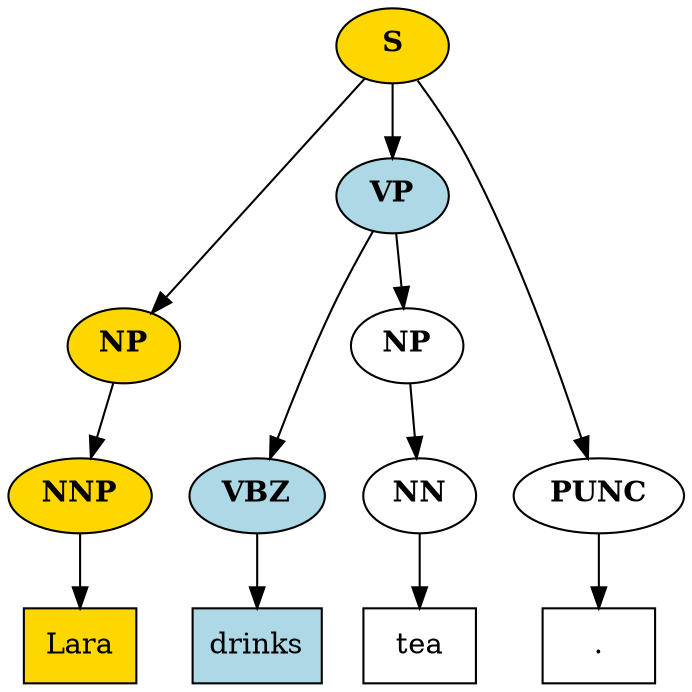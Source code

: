 digraph PropTree{
N139892662811728 [label=<<b>S</b>> style=filled fillcolor=gold]
N139892662811616 [label=<<b>NP</b>>  style=filled fillcolor=gold]
N139892662812232 [label=<<b>NNP</b>> style=filled fillcolor=gold]
T0 [shape=box, label="Lara" style=filled fillcolor=gold]
N139892662812176 [label=<<b>VP</b>> style=filled fillcolor=lightblue]
N139892662812288 [label=<<b>VBZ</b>> style=filled fillcolor=lightblue]
T1 [shape=box, label="drinks" style=filled fillcolor=lightblue]
N139892662812344 [label=<<b>NP</b>>]
N139892662812456 [label=<<b>NN</b>>]
T2 [shape=box, label="tea"]
N139892662812120 [label=<<b>PUNC</b>>]
T3 [shape=box, label="."]
N139892662811728 -> N139892662811616
N139892662811616 -> N139892662812232
N139892662812232 -> T0
N139892662811728 -> N139892662812176
N139892662812176 -> N139892662812288
N139892662812288 -> T1
N139892662812176 -> N139892662812344
N139892662812344 -> N139892662812456
N139892662812456 -> T2
N139892662811728 -> N139892662812120
N139892662812120 -> T3
{ rank=same; N139892662812232, N139892662812288, N139892662812456, N139892662812120}
{ rank=same; T0, T1, T2, T3}
}
